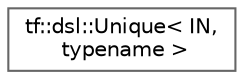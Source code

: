 digraph "类继承关系图"
{
 // LATEX_PDF_SIZE
  bgcolor="transparent";
  edge [fontname=Helvetica,fontsize=10,labelfontname=Helvetica,labelfontsize=10];
  node [fontname=Helvetica,fontsize=10,shape=box,height=0.2,width=0.4];
  rankdir="LR";
  Node0 [id="Node000000",label="tf::dsl::Unique\< IN,\l typename \>",height=0.2,width=0.4,color="grey40", fillcolor="white", style="filled",URL="$structtf_1_1dsl_1_1_unique.html",tooltip=" "];
}
